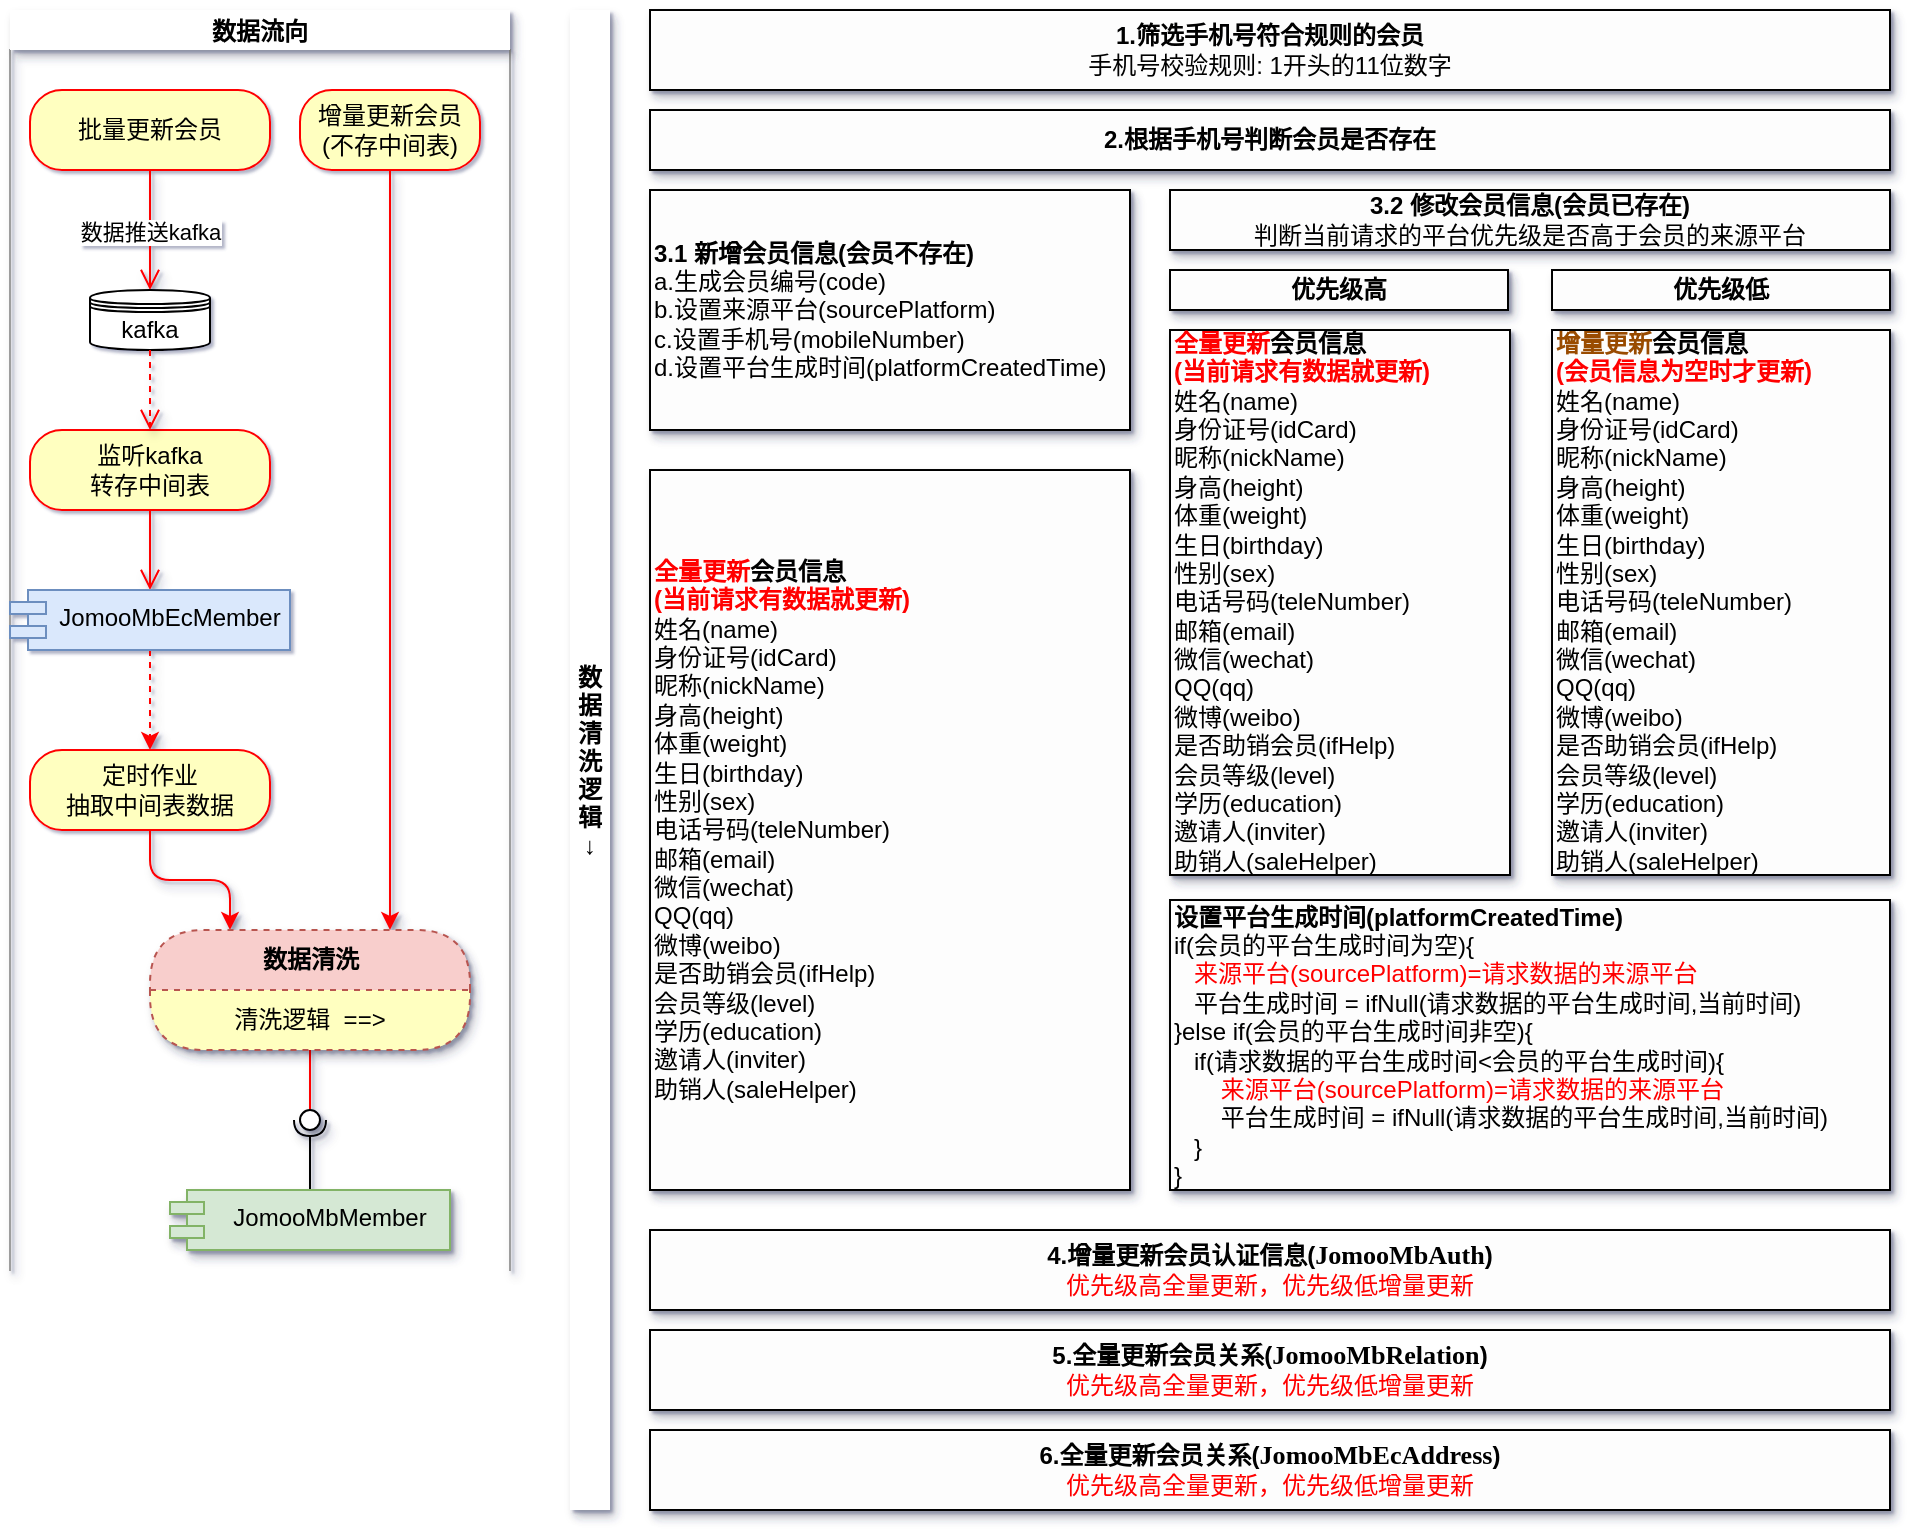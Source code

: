 <mxfile version="13.5.4" type="github">
  <diagram id="ZBoKyxhHMOjYiL0g7Aj6" name="Page-1">
    <mxGraphModel dx="1224" dy="685" grid="1" gridSize="5" guides="1" tooltips="1" connect="1" arrows="1" fold="1" page="1" pageScale="1" pageWidth="1169" pageHeight="827" math="0" shadow="1">
      <root>
        <mxCell id="0" />
        <mxCell id="1" parent="0" />
        <mxCell id="9_1TeLci1AawQfAboLmV-65" value="" style="shape=partialRectangle;whiteSpace=wrap;html=1;top=0;bottom=0;fillColor=none;rounded=0;shadow=1;labelBackgroundColor=none;sketch=0;opacity=98;align=left;strokeColor=#9C9C9C;" vertex="1" parent="1">
          <mxGeometry x="20" y="40" width="250" height="610" as="geometry" />
        </mxCell>
        <object label="批量更新会员" Class="MemberController" method="receiveMember" id="9_1TeLci1AawQfAboLmV-1">
          <mxCell style="rounded=1;whiteSpace=wrap;html=1;arcSize=40;fontColor=#000000;fillColor=#ffffc0;strokeColor=#ff0000;" vertex="1" parent="1">
            <mxGeometry x="30" y="60" width="120" height="40" as="geometry" />
          </mxCell>
        </object>
        <mxCell id="9_1TeLci1AawQfAboLmV-2" value="数据推送kafka" style="edgeStyle=orthogonalEdgeStyle;html=1;verticalAlign=bottom;endArrow=open;endSize=8;strokeColor=#ff0000;entryX=0.5;entryY=0;entryDx=0;entryDy=0;shadow=1;" edge="1" source="9_1TeLci1AawQfAboLmV-1" parent="1" target="9_1TeLci1AawQfAboLmV-5">
          <mxGeometry x="0.333" relative="1" as="geometry">
            <mxPoint x="90" y="160" as="targetPoint" />
            <Array as="points">
              <mxPoint x="90" y="140" />
              <mxPoint x="90" y="140" />
            </Array>
            <mxPoint as="offset" />
          </mxGeometry>
        </mxCell>
        <mxCell id="9_1TeLci1AawQfAboLmV-31" style="edgeStyle=orthogonalEdgeStyle;rounded=1;orthogonalLoop=1;jettySize=auto;html=1;exitX=0.5;exitY=1;exitDx=0;exitDy=0;entryX=0.75;entryY=0;entryDx=0;entryDy=0;shadow=1;strokeColor=#FF0000;" edge="1" parent="1" source="9_1TeLci1AawQfAboLmV-3" target="9_1TeLci1AawQfAboLmV-22">
          <mxGeometry relative="1" as="geometry" />
        </mxCell>
        <object label="增量更新会员&lt;br&gt;(不存中间表)" class="MemberController" method="receiveOneMember" id="9_1TeLci1AawQfAboLmV-3">
          <mxCell style="rounded=1;whiteSpace=wrap;html=1;arcSize=40;fontColor=#000000;fillColor=#ffffc0;strokeColor=#ff0000;" vertex="1" parent="1">
            <mxGeometry x="165" y="60" width="90" height="40" as="geometry" />
          </mxCell>
        </object>
        <mxCell id="9_1TeLci1AawQfAboLmV-5" value="kafka" style="shape=datastore;whiteSpace=wrap;html=1;" vertex="1" parent="1">
          <mxGeometry x="60" y="160" width="60" height="30" as="geometry" />
        </mxCell>
        <object label="监听kafka&lt;br&gt;转存中间表" placeholders="1" 监听器="MemberConsumerListener" Job="SyncKafkaConsumerHistoryToHybrisCronjob" id="9_1TeLci1AawQfAboLmV-7">
          <mxCell style="rounded=1;whiteSpace=wrap;html=1;arcSize=40;fontColor=#000000;fillColor=#ffffc0;strokeColor=#ff0000;labelBackgroundColor=none;labelBorderColor=none;" vertex="1" parent="1">
            <mxGeometry x="30" y="230" width="120" height="40" as="geometry" />
          </mxCell>
        </object>
        <mxCell id="9_1TeLci1AawQfAboLmV-8" value="" style="edgeStyle=orthogonalEdgeStyle;html=1;verticalAlign=bottom;endArrow=open;endSize=8;strokeColor=#ff0000;shadow=1;entryX=0.5;entryY=0;entryDx=0;entryDy=0;" edge="1" source="9_1TeLci1AawQfAboLmV-7" parent="1" target="9_1TeLci1AawQfAboLmV-14">
          <mxGeometry relative="1" as="geometry">
            <mxPoint x="90" y="320" as="targetPoint" />
          </mxGeometry>
        </mxCell>
        <mxCell id="9_1TeLci1AawQfAboLmV-9" value="" style="edgeStyle=orthogonalEdgeStyle;html=1;verticalAlign=bottom;endArrow=open;endSize=8;strokeColor=#ff0000;shadow=1;exitX=0.5;exitY=1;exitDx=0;exitDy=0;entryX=0.5;entryY=0;entryDx=0;entryDy=0;dashed=1;" edge="1" parent="1" source="9_1TeLci1AawQfAboLmV-5" target="9_1TeLci1AawQfAboLmV-7">
          <mxGeometry relative="1" as="geometry">
            <mxPoint x="90" y="230" as="targetPoint" />
            <mxPoint x="100" y="280" as="sourcePoint" />
          </mxGeometry>
        </mxCell>
        <mxCell id="9_1TeLci1AawQfAboLmV-20" style="edgeStyle=orthogonalEdgeStyle;rounded=0;orthogonalLoop=1;jettySize=auto;html=1;exitX=0.5;exitY=1;exitDx=0;exitDy=0;entryX=0.5;entryY=0;entryDx=0;entryDy=0;shadow=1;dashed=1;fillColor=#ffe6cc;strokeColor=#FF0000;" edge="1" parent="1" source="9_1TeLci1AawQfAboLmV-14" target="9_1TeLci1AawQfAboLmV-18">
          <mxGeometry relative="1" as="geometry" />
        </mxCell>
        <object label="JomooMbEcMember" 关联模型="JomooMbEcAuth,JomooMbEcRelation,JomooMbEcAddress" id="9_1TeLci1AawQfAboLmV-14">
          <mxCell style="shape=module;align=left;spacingLeft=20;align=center;verticalAlign=top;labelBackgroundColor=none;jettyWidth=18;jettyHeight=6;fillColor=#dae8fc;strokeColor=#6c8ebf;" vertex="1" parent="1">
            <mxGeometry x="20" y="310" width="140" height="30" as="geometry" />
          </mxCell>
        </object>
        <mxCell id="9_1TeLci1AawQfAboLmV-21" style="edgeStyle=orthogonalEdgeStyle;rounded=1;orthogonalLoop=1;jettySize=auto;html=1;exitX=0.5;exitY=1;exitDx=0;exitDy=0;entryX=0.25;entryY=0;entryDx=0;entryDy=0;shadow=1;strokeColor=#FF0000;" edge="1" parent="1" source="9_1TeLci1AawQfAboLmV-18" target="9_1TeLci1AawQfAboLmV-22">
          <mxGeometry relative="1" as="geometry">
            <mxPoint x="190" y="490" as="targetPoint" />
          </mxGeometry>
        </mxCell>
        <object label="定时作业&lt;br&gt;抽取中间表数据" Job="SyncMemberFromECToHybrisCronjob" id="9_1TeLci1AawQfAboLmV-18">
          <mxCell style="rounded=1;whiteSpace=wrap;html=1;arcSize=40;fontColor=#000000;fillColor=#ffffc0;strokeColor=#ff0000;labelBackgroundColor=none;" vertex="1" parent="1">
            <mxGeometry x="30" y="390" width="120" height="40" as="geometry" />
          </mxCell>
        </object>
        <mxCell id="9_1TeLci1AawQfAboLmV-25" value="" style="rounded=0;orthogonalLoop=1;jettySize=auto;html=1;endArrow=none;endFill=0;shadow=1;strokeColor=#FF0000;exitX=0.5;exitY=1;exitDx=0;exitDy=0;entryX=0.5;entryY=1;entryDx=0;entryDy=0;entryPerimeter=0;" edge="1" target="9_1TeLci1AawQfAboLmV-27" parent="1" source="9_1TeLci1AawQfAboLmV-23">
          <mxGeometry relative="1" as="geometry">
            <mxPoint x="150" y="405" as="sourcePoint" />
            <mxPoint x="60" y="620" as="targetPoint" />
          </mxGeometry>
        </mxCell>
        <mxCell id="9_1TeLci1AawQfAboLmV-26" value="" style="rounded=0;orthogonalLoop=1;jettySize=auto;html=1;endArrow=halfCircle;endFill=0;entryX=0.5;entryY=0.5;entryDx=0;entryDy=0;endSize=6;strokeWidth=1;shadow=1;exitX=0.5;exitY=0;exitDx=0;exitDy=0;" edge="1" target="9_1TeLci1AawQfAboLmV-27" parent="1" source="9_1TeLci1AawQfAboLmV-28">
          <mxGeometry relative="1" as="geometry">
            <mxPoint x="60" y="630" as="sourcePoint" />
          </mxGeometry>
        </mxCell>
        <mxCell id="9_1TeLci1AawQfAboLmV-27" value="" style="ellipse;whiteSpace=wrap;html=1;fontFamily=Helvetica;fontSize=12;fontColor=#000000;align=center;strokeColor=#000000;fillColor=#ffffff;points=[];aspect=fixed;resizable=0;shadow=1;labelBackgroundColor=none;" vertex="1" parent="1">
          <mxGeometry x="165" y="570" width="10" height="10" as="geometry" />
        </mxCell>
        <mxCell id="9_1TeLci1AawQfAboLmV-28" value="JomooMbMember" style="shape=module;align=left;spacingLeft=20;align=center;verticalAlign=top;shadow=1;labelBackgroundColor=none;jettyWidth=17;jettyHeight=6;fillColor=#d5e8d4;strokeColor=#82b366;" vertex="1" parent="1">
          <mxGeometry x="100" y="610" width="140" height="30" as="geometry" />
        </mxCell>
        <mxCell id="9_1TeLci1AawQfAboLmV-42" value="&lt;b&gt;1.筛选手机号符合规则的会员&lt;/b&gt;&lt;br&gt;手机号校验规则: 1开头的11位数字" style="shape=parallelogram;perimeter=parallelogramPerimeter;whiteSpace=wrap;html=1;fixedSize=1;rounded=0;shadow=1;labelBackgroundColor=none;sketch=0;fillColor=#ffffff;opacity=98;direction=west;size=0;" vertex="1" parent="1">
          <mxGeometry x="340" y="20" width="620" height="40" as="geometry" />
        </mxCell>
        <mxCell id="9_1TeLci1AawQfAboLmV-43" value="2.根据手机号判断会员是否存在" style="shape=parallelogram;perimeter=parallelogramPerimeter;whiteSpace=wrap;html=1;fixedSize=1;rounded=0;shadow=1;labelBackgroundColor=none;sketch=0;fillColor=#ffffff;opacity=98;direction=west;size=0;fontStyle=1" vertex="1" parent="1">
          <mxGeometry x="340" y="70" width="620" height="30" as="geometry" />
        </mxCell>
        <mxCell id="9_1TeLci1AawQfAboLmV-45" value="&lt;div&gt;&lt;span&gt;&lt;b&gt;3.1 新增会员信息(会员不存在)&lt;/b&gt;&lt;/span&gt;&lt;/div&gt;&lt;div&gt;&lt;span&gt;a.生成会员编号(code)&lt;/span&gt;&lt;/div&gt;&lt;div&gt;&lt;span&gt;b.设置来源平台(&lt;/span&gt;&lt;span&gt;sourcePlatform&lt;/span&gt;&lt;span&gt;)&lt;/span&gt;&lt;/div&gt;&lt;div&gt;c.设置手机号(mobileNumber)&lt;/div&gt;&lt;div&gt;&lt;span&gt;d.设置平台生成时间&lt;/span&gt;&lt;span&gt;(&lt;/span&gt;&lt;span&gt;platformCreatedTime)&lt;/span&gt;&lt;/div&gt;" style="shape=parallelogram;perimeter=parallelogramPerimeter;whiteSpace=wrap;html=1;fixedSize=1;rounded=0;shadow=1;labelBackgroundColor=none;sketch=0;fillColor=#ffffff;opacity=98;direction=west;size=0;align=left;" vertex="1" parent="1">
          <mxGeometry x="340" y="110" width="240" height="120" as="geometry" />
        </mxCell>
        <mxCell id="9_1TeLci1AawQfAboLmV-46" value="&lt;div&gt;&lt;b&gt;&lt;font color=&quot;#ff0000&quot;&gt;全量更新&lt;/font&gt;会员信息&lt;/b&gt;&lt;/div&gt;&lt;div&gt;&lt;b&gt;&lt;font color=&quot;#ff0000&quot;&gt;(当前请求有数据就更新)&lt;/font&gt;&lt;/b&gt;&lt;/div&gt;&lt;div&gt;姓名(name)&lt;/div&gt;&lt;div&gt;&lt;span&gt;身份证号(idCard)&lt;/span&gt;&lt;/div&gt;&lt;div&gt;&lt;div&gt;昵称(nickName)&lt;/div&gt;&lt;div&gt;身高(height)&lt;/div&gt;&lt;div&gt;体重(weight)&lt;/div&gt;&lt;div&gt;生日(birthday)&lt;/div&gt;&lt;div&gt;性别(sex)&lt;/div&gt;&lt;div&gt;电话号码(teleNumber)&lt;/div&gt;&lt;div&gt;邮箱(email)&lt;/div&gt;&lt;div&gt;微信(wechat)&lt;/div&gt;&lt;div&gt;QQ(qq)&lt;/div&gt;&lt;div&gt;微博(weibo)&lt;/div&gt;&lt;div&gt;是否助销会员(ifHelp)&lt;/div&gt;&lt;div&gt;会员等级(level)&lt;/div&gt;&lt;div&gt;学历(education)&lt;/div&gt;&lt;div&gt;邀请人(inviter)&lt;/div&gt;&lt;div&gt;助销人(saleHelper)&lt;/div&gt;&lt;/div&gt;" style="shape=parallelogram;perimeter=parallelogramPerimeter;whiteSpace=wrap;html=1;fixedSize=1;rounded=0;shadow=1;labelBackgroundColor=none;sketch=0;fillColor=#ffffff;opacity=98;direction=west;size=0;align=left;" vertex="1" parent="1">
          <mxGeometry x="340" y="250" width="240" height="360" as="geometry" />
        </mxCell>
        <mxCell id="9_1TeLci1AawQfAboLmV-47" value="&lt;div&gt;&lt;span&gt;&lt;b&gt;3.2 修改会员信息(会员已存在)&lt;/b&gt;&lt;/span&gt;&lt;/div&gt;&lt;div&gt;&lt;span&gt;判断当前请求的平台优先级是否高于会员的来源平台&lt;/span&gt;&lt;/div&gt;" style="shape=parallelogram;perimeter=parallelogramPerimeter;whiteSpace=wrap;html=1;fixedSize=1;rounded=0;shadow=1;labelBackgroundColor=none;sketch=0;fillColor=#ffffff;opacity=98;direction=west;size=0;align=center;" vertex="1" parent="1">
          <mxGeometry x="600" y="110" width="360" height="30" as="geometry" />
        </mxCell>
        <mxCell id="9_1TeLci1AawQfAboLmV-49" value="&lt;div&gt;&lt;span&gt;优先级高&lt;/span&gt;&lt;/div&gt;" style="shape=parallelogram;perimeter=parallelogramPerimeter;whiteSpace=wrap;html=1;fixedSize=1;rounded=0;shadow=1;labelBackgroundColor=none;sketch=0;fillColor=#ffffff;opacity=98;direction=west;size=0;align=center;fontStyle=1" vertex="1" parent="1">
          <mxGeometry x="600" y="150" width="169" height="20" as="geometry" />
        </mxCell>
        <mxCell id="9_1TeLci1AawQfAboLmV-50" value="&lt;div&gt;&lt;b&gt;&lt;font color=&quot;#ff0000&quot;&gt;全量更新&lt;/font&gt;会员信息&lt;/b&gt;&lt;/div&gt;&lt;div&gt;&lt;b&gt;&lt;font color=&quot;#ff0000&quot;&gt;(当前请求有数据就更新)&lt;/font&gt;&lt;/b&gt;&lt;/div&gt;&lt;div&gt;姓名(name)&lt;/div&gt;&lt;div&gt;&lt;span&gt;身份证号(idCard)&lt;/span&gt;&lt;/div&gt;&lt;div&gt;&lt;div&gt;昵称(nickName)&lt;/div&gt;&lt;div&gt;身高(height)&lt;/div&gt;&lt;div&gt;体重(weight)&lt;/div&gt;&lt;div&gt;生日(birthday)&lt;/div&gt;&lt;div&gt;性别(sex)&lt;/div&gt;&lt;div&gt;电话号码(teleNumber)&lt;/div&gt;&lt;div&gt;邮箱(email)&lt;/div&gt;&lt;div&gt;微信(wechat)&lt;/div&gt;&lt;div&gt;QQ(qq)&lt;/div&gt;&lt;div&gt;微博(weibo)&lt;/div&gt;&lt;div&gt;是否助销会员(ifHelp)&lt;/div&gt;&lt;div&gt;会员等级(level)&lt;/div&gt;&lt;div&gt;学历(education)&lt;/div&gt;&lt;div&gt;邀请人(inviter)&lt;/div&gt;&lt;div&gt;助销人(saleHelper)&lt;/div&gt;&lt;/div&gt;" style="shape=parallelogram;perimeter=parallelogramPerimeter;whiteSpace=wrap;html=1;fixedSize=1;rounded=0;shadow=1;labelBackgroundColor=none;sketch=0;fillColor=#ffffff;opacity=98;direction=west;size=0;align=left;" vertex="1" parent="1">
          <mxGeometry x="600" y="180" width="170" height="272.5" as="geometry" />
        </mxCell>
        <mxCell id="9_1TeLci1AawQfAboLmV-51" value="&lt;div&gt;&lt;span&gt;优先级低&lt;/span&gt;&lt;/div&gt;" style="shape=parallelogram;perimeter=parallelogramPerimeter;whiteSpace=wrap;html=1;fixedSize=1;rounded=0;shadow=1;labelBackgroundColor=none;sketch=0;fillColor=#ffffff;opacity=98;direction=west;size=0;align=center;fontStyle=1" vertex="1" parent="1">
          <mxGeometry x="791" y="150" width="169" height="20" as="geometry" />
        </mxCell>
        <mxCell id="9_1TeLci1AawQfAboLmV-52" value="&lt;div&gt;&lt;b&gt;&lt;font color=&quot;#994c00&quot;&gt;增量更新&lt;/font&gt;会员信息&lt;/b&gt;&lt;/div&gt;&lt;div&gt;&lt;b&gt;&lt;font color=&quot;#ff0000&quot;&gt;(会员信息为空时才更新)&lt;/font&gt;&lt;/b&gt;&lt;/div&gt;&lt;div&gt;姓名(name)&lt;/div&gt;&lt;div&gt;&lt;span&gt;身份证号(idCard)&lt;/span&gt;&lt;/div&gt;&lt;div&gt;&lt;div&gt;昵称(nickName)&lt;/div&gt;&lt;div&gt;身高(height)&lt;/div&gt;&lt;div&gt;体重(weight)&lt;/div&gt;&lt;div&gt;生日(birthday)&lt;/div&gt;&lt;div&gt;性别(sex)&lt;/div&gt;&lt;div&gt;电话号码(teleNumber)&lt;/div&gt;&lt;div&gt;邮箱(email)&lt;/div&gt;&lt;div&gt;微信(wechat)&lt;/div&gt;&lt;div&gt;QQ(qq)&lt;/div&gt;&lt;div&gt;微博(weibo)&lt;/div&gt;&lt;div&gt;是否助销会员(ifHelp)&lt;/div&gt;&lt;div&gt;会员等级(level)&lt;/div&gt;&lt;div&gt;学历(education)&lt;/div&gt;&lt;div&gt;邀请人(inviter)&lt;/div&gt;&lt;div&gt;助销人(saleHelper)&lt;/div&gt;&lt;/div&gt;" style="shape=parallelogram;perimeter=parallelogramPerimeter;whiteSpace=wrap;html=1;fixedSize=1;rounded=0;shadow=1;labelBackgroundColor=none;sketch=0;fillColor=#ffffff;opacity=98;direction=west;size=0;align=left;" vertex="1" parent="1">
          <mxGeometry x="791" y="180" width="169" height="272.5" as="geometry" />
        </mxCell>
        <mxCell id="9_1TeLci1AawQfAboLmV-54" value="&lt;div&gt;&lt;b&gt;&lt;span&gt;设置平台生成时间&lt;/span&gt;&lt;span&gt;(&lt;/span&gt;&lt;span&gt;platformCreatedTime)&lt;/span&gt;&lt;/b&gt;&lt;br&gt;&lt;/div&gt;&lt;div&gt;if(会员的平台生成时间为空){&lt;/div&gt;&lt;div&gt;&amp;nbsp; &amp;nbsp;&lt;font color=&quot;#ff0000&quot;&gt;来源平台(sourcePlatform)=请求数据的来源平台&lt;/font&gt;&lt;/div&gt;&lt;div&gt;&amp;nbsp; &amp;nbsp;平台生成时间 =&amp;nbsp;ifNull(请求数据的平台生成时间,当前时间)&lt;br&gt;&lt;/div&gt;&lt;div&gt;}else if(会员的平台生成时间非空){&lt;/div&gt;&lt;div&gt;&amp;nbsp; &amp;nbsp;if(请求数据的平台生成时间&amp;lt;会员的平台生成时间){&lt;/div&gt;&lt;div&gt;&amp;nbsp; &amp;nbsp; &amp;nbsp; &amp;nbsp;&lt;font color=&quot;#ff0000&quot;&gt;来源平台(sourcePlatform)=请求数据的来源平台&lt;/font&gt;&lt;/div&gt;&lt;div&gt;&amp;nbsp; &amp;nbsp; &amp;nbsp; &amp;nbsp;平台生成时间 =&amp;nbsp;ifNull(请求数据的平台生成时间,当前时间)&lt;/div&gt;&lt;div&gt;&amp;nbsp; &amp;nbsp;}&lt;/div&gt;&lt;div&gt;}&lt;br&gt;&lt;/div&gt;" style="shape=parallelogram;perimeter=parallelogramPerimeter;whiteSpace=wrap;html=1;fixedSize=1;rounded=0;shadow=1;labelBackgroundColor=none;sketch=0;fillColor=#ffffff;opacity=98;direction=west;size=0;align=left;" vertex="1" parent="1">
          <mxGeometry x="600" y="465" width="360" height="145" as="geometry" />
        </mxCell>
        <mxCell id="9_1TeLci1AawQfAboLmV-55" value="4.增量更新会员认证信息(&lt;span style=&quot;background-color: rgb(255 , 255 , 255) ; font-family: &amp;#34;jetbrains mono&amp;#34; ; font-size: 9.8pt&quot;&gt;JomooMbAuth&lt;/span&gt;&lt;span&gt;)&lt;br&gt;&lt;span style=&quot;font-weight: normal&quot;&gt;&lt;font color=&quot;#ff0000&quot;&gt;优先级高全量更新，优先级低增量更新&lt;/font&gt;&lt;/span&gt;&lt;br&gt;&lt;/span&gt;" style="shape=parallelogram;perimeter=parallelogramPerimeter;whiteSpace=wrap;html=1;fixedSize=1;rounded=0;shadow=1;labelBackgroundColor=none;sketch=0;fillColor=#ffffff;opacity=98;direction=west;size=0;fontStyle=1" vertex="1" parent="1">
          <mxGeometry x="340" y="630" width="620" height="40" as="geometry" />
        </mxCell>
        <mxCell id="9_1TeLci1AawQfAboLmV-56" value="5.全量更新会员关系(&lt;span style=&quot;background-color: rgb(255 , 255 , 255) ; font-family: &amp;#34;jetbrains mono&amp;#34; ; font-size: 9.8pt&quot;&gt;JomooMbRelation&lt;/span&gt;&lt;span&gt;)&lt;br&gt;&lt;/span&gt;&lt;span style=&quot;font-weight: 400&quot;&gt;&lt;font color=&quot;#ff0000&quot;&gt;优先级高全量更新，优先级低增量更新&lt;/font&gt;&lt;/span&gt;&lt;span&gt;&lt;br&gt;&lt;/span&gt;" style="shape=parallelogram;perimeter=parallelogramPerimeter;whiteSpace=wrap;html=1;fixedSize=1;rounded=0;shadow=1;labelBackgroundColor=none;sketch=0;fillColor=#ffffff;opacity=98;direction=west;size=0;fontStyle=1" vertex="1" parent="1">
          <mxGeometry x="340" y="680" width="620" height="40" as="geometry" />
        </mxCell>
        <mxCell id="9_1TeLci1AawQfAboLmV-57" value="6.全量更新会员关系(&lt;span style=&quot;background-color: rgb(255 , 255 , 255) ; font-family: &amp;#34;jetbrains mono&amp;#34; ; font-size: 9.8pt&quot;&gt;JomooMbEcAddress&lt;/span&gt;&lt;span&gt;)&lt;/span&gt;&lt;br&gt;&lt;span style=&quot;font-weight: 400&quot;&gt;&lt;font color=&quot;#ff0000&quot;&gt;优先级高全量更新，优先级低增量更新&lt;/font&gt;&lt;/span&gt;&lt;span&gt;&lt;br&gt;&lt;/span&gt;" style="shape=parallelogram;perimeter=parallelogramPerimeter;whiteSpace=wrap;html=1;fixedSize=1;rounded=0;shadow=1;labelBackgroundColor=none;sketch=0;fillColor=#ffffff;opacity=98;direction=west;size=0;fontStyle=1" vertex="1" parent="1">
          <mxGeometry x="340" y="730" width="620" height="40" as="geometry" />
        </mxCell>
        <mxCell id="9_1TeLci1AawQfAboLmV-32" value="数&#xa;据&#xa;清&#xa;洗&#xa;逻&#xa;辑&#xa;↓" style="swimlane;childLayout=stackLayout;horizontal=1;horizontalStack=1;resizeParent=1;resizeParentMax=0;resizeLast=0;collapsible=0;strokeColor=none;stackBorder=10;stackSpacing=-12;resizable=1;align=center;points=[];fontColor=#000000;shadow=1;dashed=1;labelBackgroundColor=none;rounded=0;sketch=0;direction=south;startSize=23;fontStyle=1;" vertex="1" parent="1">
          <mxGeometry x="300" y="20" width="20" height="750" as="geometry" />
        </mxCell>
        <object label="数据清洗" id="9_1TeLci1AawQfAboLmV-22">
          <mxCell style="swimlane;html=1;fontStyle=1;align=center;verticalAlign=middle;childLayout=stackLayout;horizontal=1;startSize=30;horizontalStack=0;resizeParent=0;resizeLast=1;container=0;collapsible=0;rounded=1;arcSize=30;strokeColor=#b85450;fillColor=#f8cecc;swimlaneFillColor=#ffffc0;dropTarget=0;labelBackgroundColor=none;shadow=1;dashed=1;" vertex="1" parent="1">
            <mxGeometry x="90" y="480" width="160" height="60" as="geometry" />
          </mxCell>
        </object>
        <mxCell id="9_1TeLci1AawQfAboLmV-23" value="清洗逻辑&amp;nbsp; ==&amp;gt;" style="text;html=1;strokeColor=none;fillColor=none;align=center;verticalAlign=middle;spacingLeft=4;spacingRight=4;whiteSpace=wrap;overflow=hidden;rotatable=0;fontColor=#000000;" vertex="1" parent="9_1TeLci1AawQfAboLmV-22">
          <mxGeometry y="30" width="160" height="30" as="geometry" />
        </mxCell>
        <mxCell id="9_1TeLci1AawQfAboLmV-30" value="逻辑" style="text;html=1;strokeColor=none;fillColor=none;align=center;verticalAlign=middle;spacingLeft=4;spacingRight=4;whiteSpace=wrap;overflow=hidden;rotatable=0;fontColor=#000000;" vertex="1" parent="9_1TeLci1AawQfAboLmV-22">
          <mxGeometry y="60" width="160" as="geometry" />
        </mxCell>
        <mxCell id="9_1TeLci1AawQfAboLmV-64" value="数据流向" style="swimlane;childLayout=stackLayout;horizontal=1;horizontalStack=1;resizeParent=1;resizeParentMax=0;resizeLast=0;collapsible=0;strokeColor=none;stackBorder=10;stackSpacing=-12;resizable=1;align=center;points=[];fontColor=#000000;shadow=1;dashed=1;labelBackgroundColor=none;rounded=0;sketch=0;direction=west;startSize=23;" vertex="1" parent="1">
          <mxGeometry x="20" y="20" width="250" height="20" as="geometry" />
        </mxCell>
      </root>
    </mxGraphModel>
  </diagram>
</mxfile>
